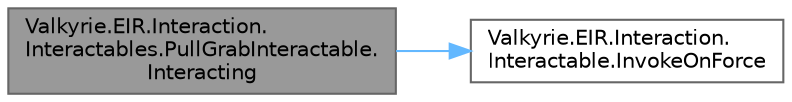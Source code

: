 digraph "Valkyrie.EIR.Interaction.Interactables.PullGrabInteractable.Interacting"
{
 // LATEX_PDF_SIZE
  bgcolor="transparent";
  edge [fontname=Helvetica,fontsize=10,labelfontname=Helvetica,labelfontsize=10];
  node [fontname=Helvetica,fontsize=10,shape=box,height=0.2,width=0.4];
  rankdir="LR";
  Node1 [id="Node000001",label="Valkyrie.EIR.Interaction.\lInteractables.PullGrabInteractable.\lInteracting",height=0.2,width=0.4,color="gray40", fillcolor="grey60", style="filled", fontcolor="black",tooltip="Runs each frame, locked to the Update loop."];
  Node1 -> Node2 [id="edge1_Node000001_Node000002",color="steelblue1",style="solid",tooltip=" "];
  Node2 [id="Node000002",label="Valkyrie.EIR.Interaction.\lInteractable.InvokeOnForce",height=0.2,width=0.4,color="grey40", fillcolor="white", style="filled",URL="$d2/dc4/class_valkyrie_1_1_e_i_r_1_1_interaction_1_1_interactable.html#a41bab9bd1f1c0e3a1a16b06de4e38002",tooltip="Invokes force on the input body part. HapticManager will generate a HapticPresetRunner with the given..."];
}
